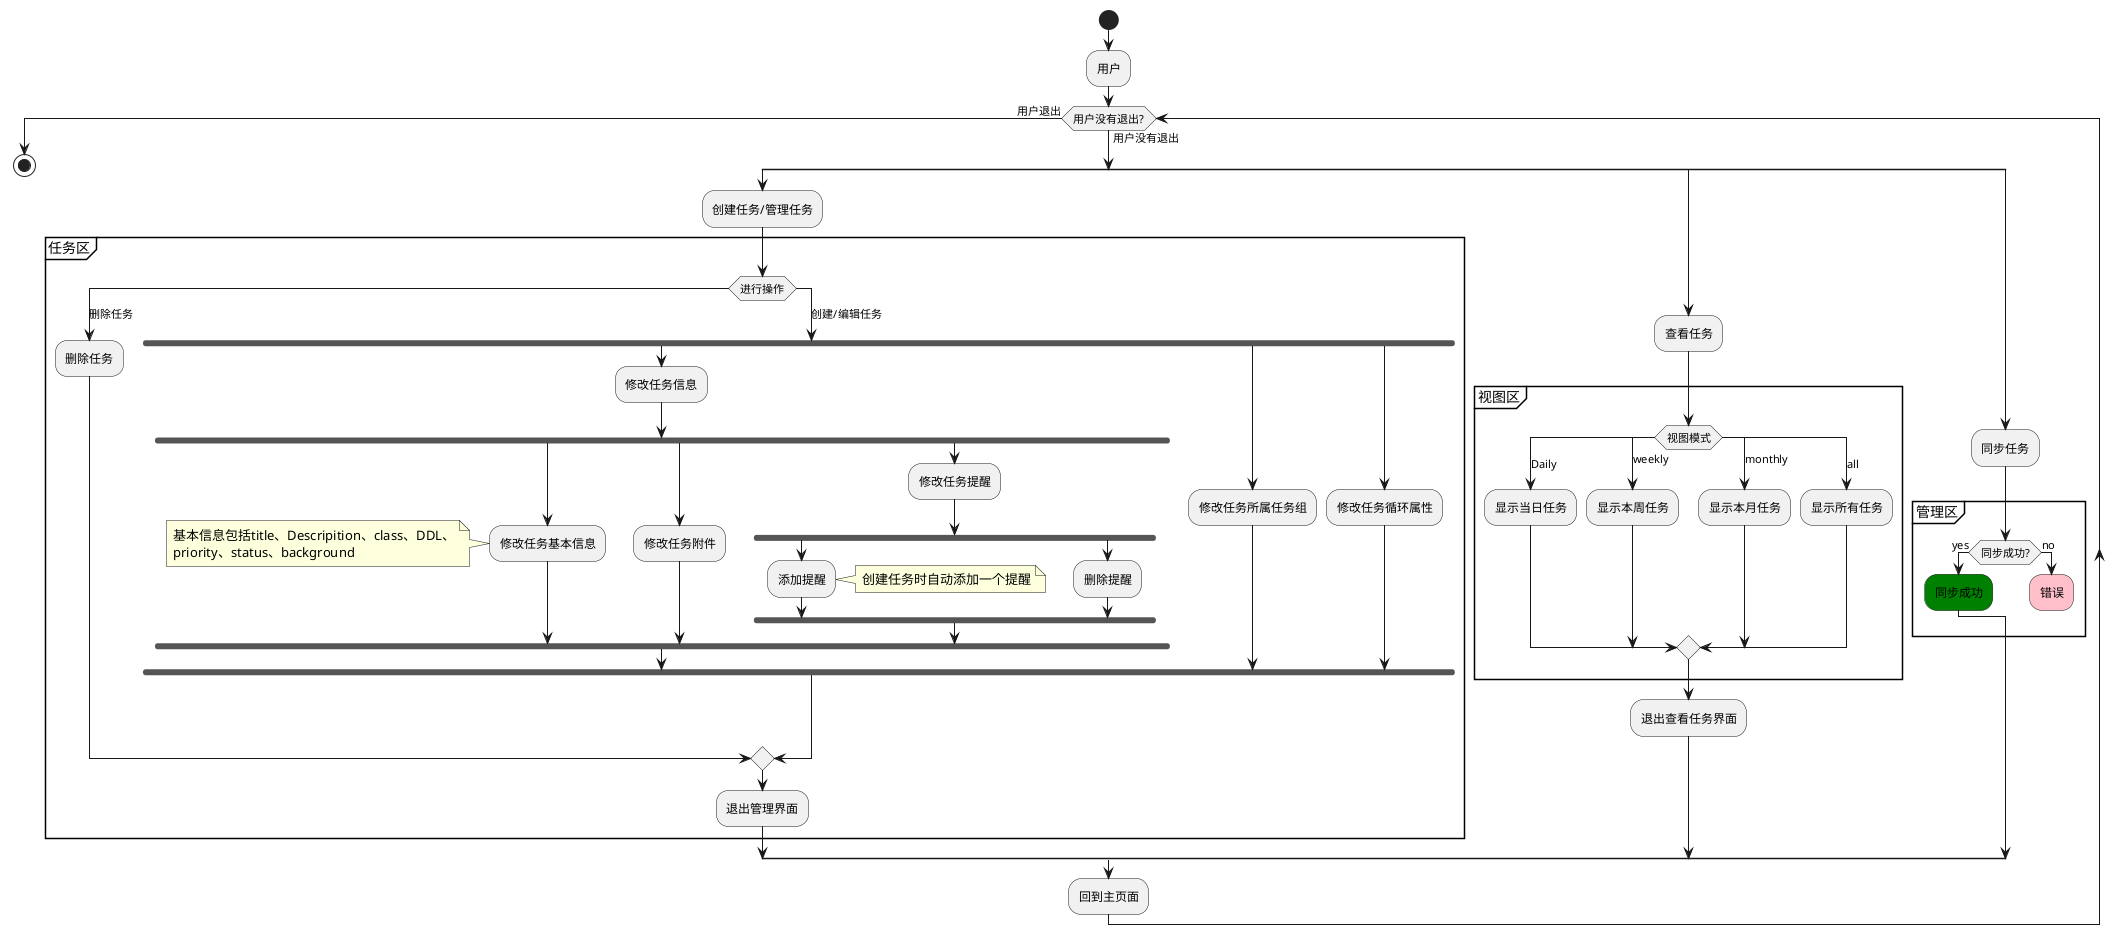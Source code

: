 @startuml 活动图
start
:用户;
while(用户没有退出?) is (用户没有退出)

    split
        :创建任务/管理任务;
        partition 任务区{
        switch (进行操作)
        case (删除任务)
            :删除任务;
        case (创建/编辑任务)
            fork
                :修改任务信息;
                fork
                    :修改任务基本信息;
                    note left
                        基本信息包括title、Descripition、class、DDL、
                        priority、status、background
                    end note
                fork again  
                    :修改任务附件;
                fork again
                    :修改任务提醒;
                    fork    
                        :添加提醒;
                    note right
                    创建任务时自动添加一个提醒
                    end note
                    fork again
                        :删除提醒;
                    end fork
                end fork
            fork again
                :修改任务所属任务组;
            fork again
                :修改任务循环属性;
            end fork
        endswitch
        :退出管理界面;
        }
    split again
        :查看任务;
        partition 视图区{
        switch(视图模式)
        case(Daily)
            :显示当日任务;
        case(weekly)
            :显示本周任务;
        case(monthly)
            :显示本月任务;
        case(all)
            :显示所有任务;
        endswitch
        }
        :退出查看任务界面;
    split again
        :同步任务;
        partition 管理区{
        if (同步成功?) then (yes)
            #green:同步成功;
        else (no)
            #pink:错误;
            detach
        endif
        }
    end split
    :回到主页面;
endwhile (用户退出)
stop
@enduml
